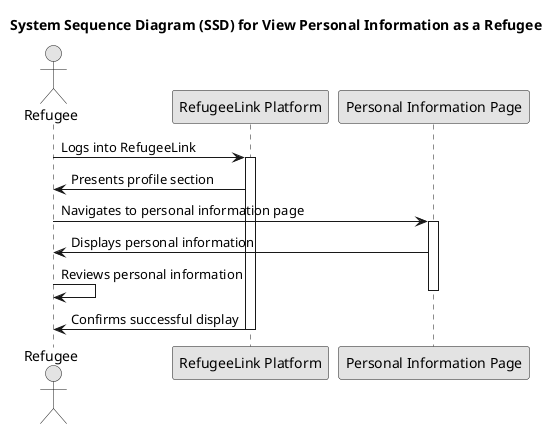 @startuml
skinparam monochrome true
skinparam packageStyle rectangle
skinparam shadowing false

title System Sequence Diagram (SSD) for View Personal Information as a Refugee

actor Refugee
participant "RefugeeLink Platform" as Platform
participant "Personal Information Page" as InfoPage

Refugee -> Platform: Logs into RefugeeLink
activate Platform
Platform -> Refugee: Presents profile section
Refugee -> InfoPage: Navigates to personal information page
activate InfoPage
InfoPage -> Refugee: Displays personal information
Refugee -> Refugee: Reviews personal information
deactivate InfoPage
Platform -> Refugee: Confirms successful display
deactivate Platform

@enduml

